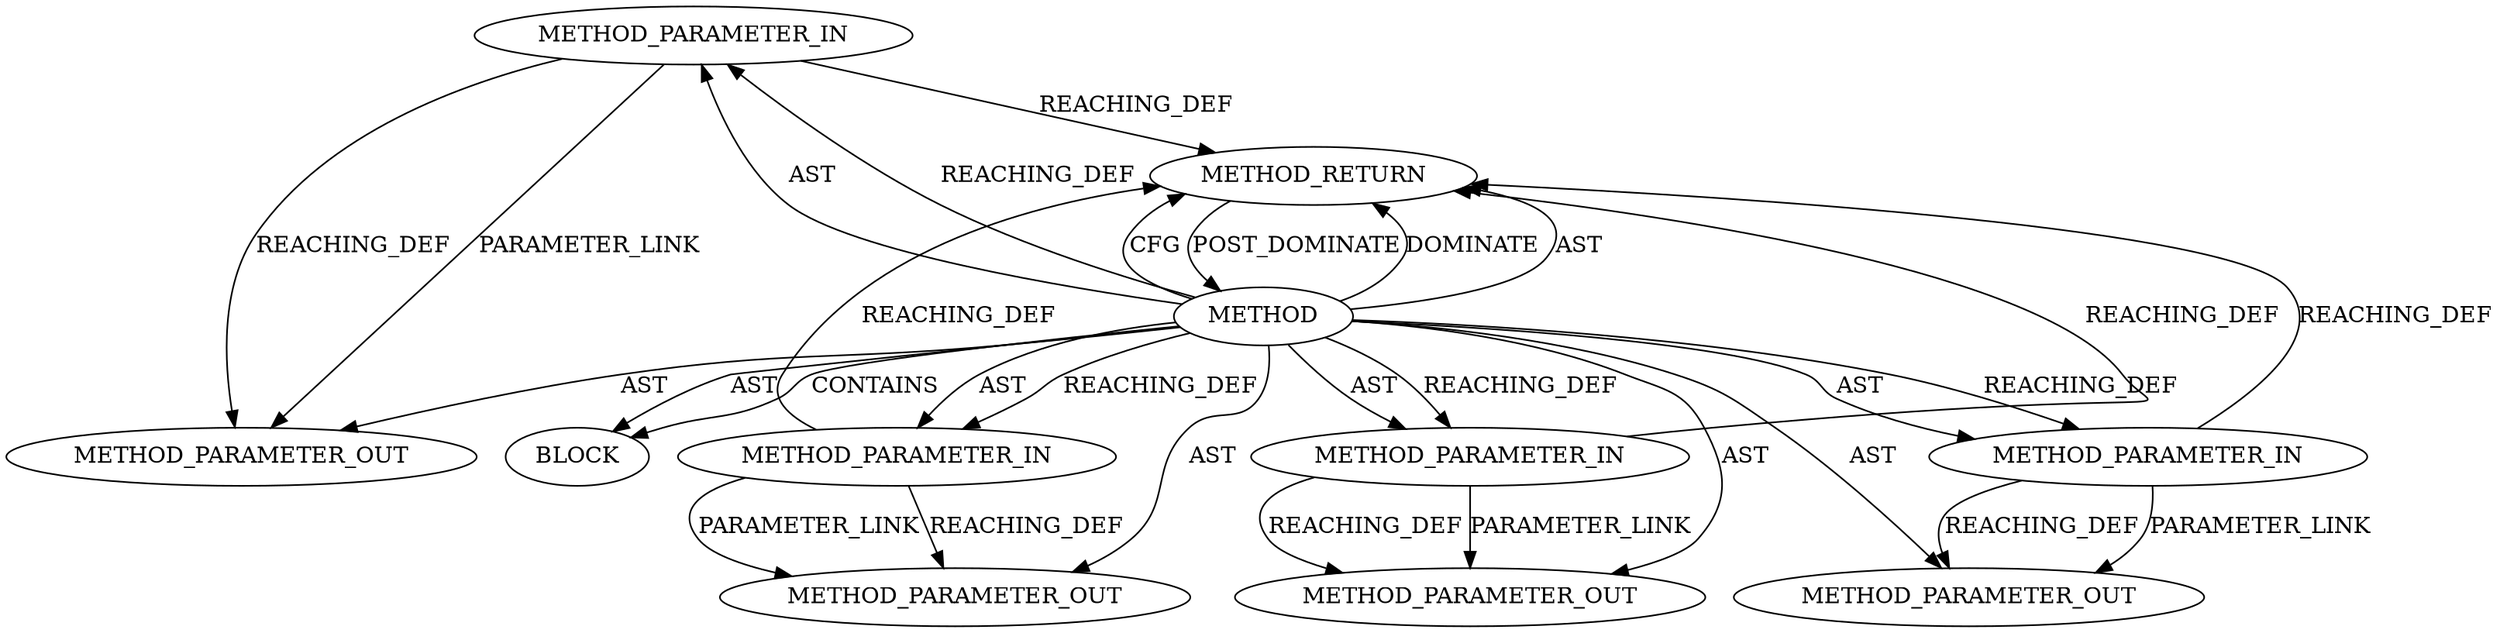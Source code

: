 digraph {
  19844 [label=METHOD_PARAMETER_IN ORDER=1 CODE="p1" IS_VARIADIC=false TYPE_FULL_NAME="ANY" EVALUATION_STRATEGY="BY_VALUE" INDEX=1 NAME="p1"]
  21947 [label=METHOD_PARAMETER_OUT ORDER=2 CODE="p2" IS_VARIADIC=false TYPE_FULL_NAME="ANY" EVALUATION_STRATEGY="BY_VALUE" INDEX=2 NAME="p2"]
  21946 [label=METHOD_PARAMETER_OUT ORDER=1 CODE="p1" IS_VARIADIC=false TYPE_FULL_NAME="ANY" EVALUATION_STRATEGY="BY_VALUE" INDEX=1 NAME="p1"]
  19845 [label=METHOD_PARAMETER_IN ORDER=2 CODE="p2" IS_VARIADIC=false TYPE_FULL_NAME="ANY" EVALUATION_STRATEGY="BY_VALUE" INDEX=2 NAME="p2"]
  19843 [label=METHOD AST_PARENT_TYPE="NAMESPACE_BLOCK" AST_PARENT_FULL_NAME="<global>" ORDER=0 CODE="<empty>" FULL_NAME="trace_tls_device_rx_resync_send" IS_EXTERNAL=true FILENAME="<empty>" SIGNATURE="" NAME="trace_tls_device_rx_resync_send"]
  19846 [label=METHOD_PARAMETER_IN ORDER=3 CODE="p3" IS_VARIADIC=false TYPE_FULL_NAME="ANY" EVALUATION_STRATEGY="BY_VALUE" INDEX=3 NAME="p3"]
  19847 [label=METHOD_PARAMETER_IN ORDER=4 CODE="p4" IS_VARIADIC=false TYPE_FULL_NAME="ANY" EVALUATION_STRATEGY="BY_VALUE" INDEX=4 NAME="p4"]
  19848 [label=BLOCK ORDER=1 ARGUMENT_INDEX=1 CODE="<empty>" TYPE_FULL_NAME="ANY"]
  21948 [label=METHOD_PARAMETER_OUT ORDER=3 CODE="p3" IS_VARIADIC=false TYPE_FULL_NAME="ANY" EVALUATION_STRATEGY="BY_VALUE" INDEX=3 NAME="p3"]
  19849 [label=METHOD_RETURN ORDER=2 CODE="RET" TYPE_FULL_NAME="ANY" EVALUATION_STRATEGY="BY_VALUE"]
  21949 [label=METHOD_PARAMETER_OUT ORDER=4 CODE="p4" IS_VARIADIC=false TYPE_FULL_NAME="ANY" EVALUATION_STRATEGY="BY_VALUE" INDEX=4 NAME="p4"]
  19849 -> 19843 [label=POST_DOMINATE ]
  19843 -> 19849 [label=DOMINATE ]
  19843 -> 19845 [label=AST ]
  19844 -> 21946 [label=PARAMETER_LINK ]
  19843 -> 19844 [label=REACHING_DEF VARIABLE=""]
  19843 -> 21948 [label=AST ]
  19843 -> 19844 [label=AST ]
  19845 -> 19849 [label=REACHING_DEF VARIABLE="p2"]
  19847 -> 21949 [label=PARAMETER_LINK ]
  19843 -> 19849 [label=AST ]
  19843 -> 19848 [label=AST ]
  19847 -> 21949 [label=REACHING_DEF VARIABLE="p4"]
  19846 -> 19849 [label=REACHING_DEF VARIABLE="p3"]
  19845 -> 21947 [label=PARAMETER_LINK ]
  19846 -> 21948 [label=REACHING_DEF VARIABLE="p3"]
  19843 -> 19846 [label=REACHING_DEF VARIABLE=""]
  19844 -> 21946 [label=REACHING_DEF VARIABLE="p1"]
  19843 -> 21947 [label=AST ]
  19847 -> 19849 [label=REACHING_DEF VARIABLE="p4"]
  19846 -> 21948 [label=PARAMETER_LINK ]
  19843 -> 19846 [label=AST ]
  19843 -> 21949 [label=AST ]
  19844 -> 19849 [label=REACHING_DEF VARIABLE="p1"]
  19843 -> 19849 [label=CFG ]
  19843 -> 19845 [label=REACHING_DEF VARIABLE=""]
  19843 -> 19848 [label=CONTAINS ]
  19843 -> 21946 [label=AST ]
  19843 -> 19847 [label=AST ]
  19843 -> 19847 [label=REACHING_DEF VARIABLE=""]
  19845 -> 21947 [label=REACHING_DEF VARIABLE="p2"]
}
